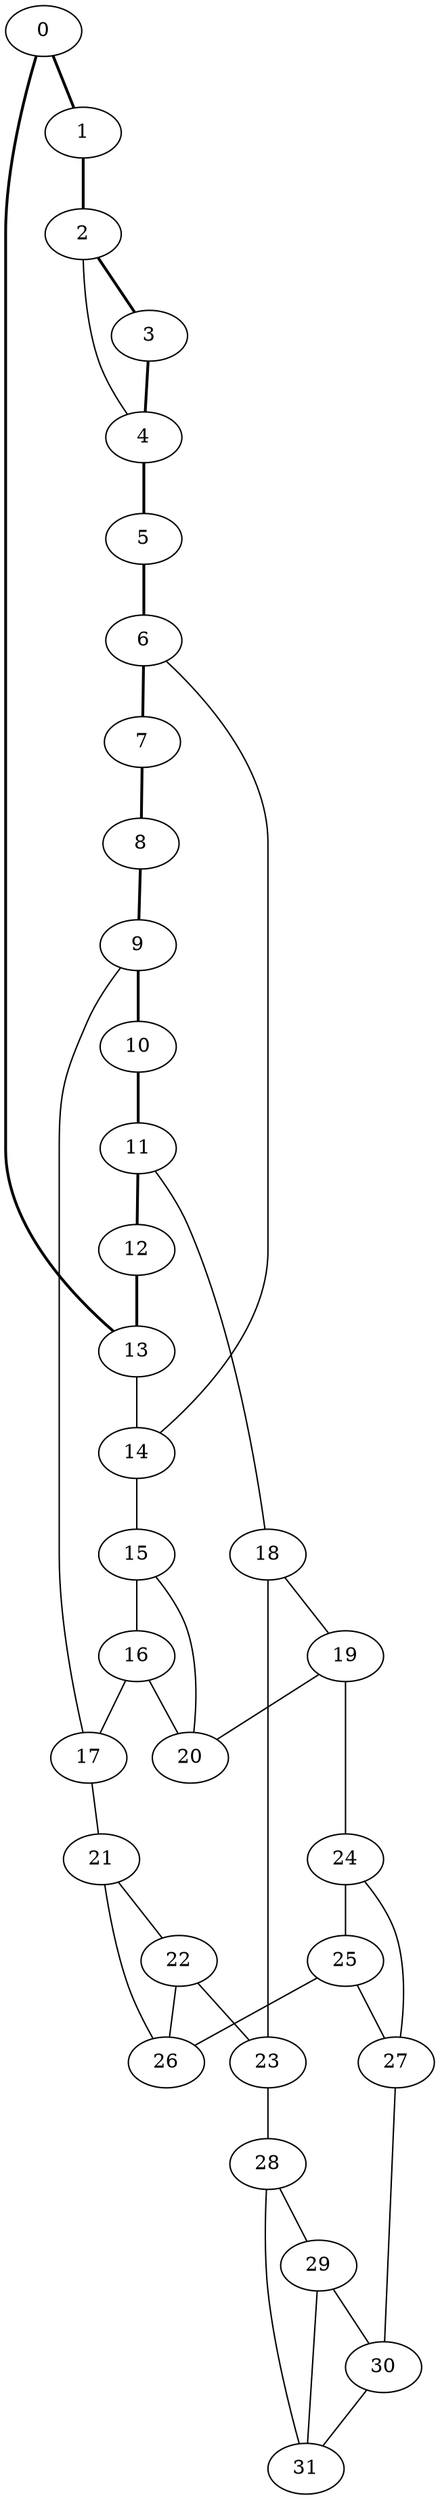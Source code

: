 //Inside of this graph isn't 3-connected
graph G {
0 [ pos = " 5.50,0.00!" ];
0 -- 1[style=bold];
0 -- 13[style=bold];
1 [ pos = " 4.96,2.39!" ];
1 -- 2[style=bold];
2 [ pos = " 3.43,4.30!" ];
2 -- 3[style=bold];
2 -- 4;
3 [ pos = " 1.22,5.36!" ];
3 -- 4[style=bold];
4 [ pos = " -1.22,5.36!" ];
4 -- 5[style=bold];
5 [ pos = " -3.43,4.30!" ];
5 -- 6[style=bold];
6 [ pos = " -4.96,2.39!" ];
6 -- 7[style=bold];
6 -- 14;
7 [ pos = " -5.50,0.00!" ];
7 -- 8[style=bold];
8 [ pos = " -4.96,-2.39!" ];
8 -- 9[style=bold];
9 [ pos = " -3.43,-4.30!" ];
9 -- 10[style=bold];
9 -- 17;
10 [ pos = " -1.22,-5.36!" ];
10 -- 11[style=bold];
11 [ pos = " 1.22,-5.36!" ];
11 -- 12[style=bold];
11 -- 18;
12 [ pos = " 3.43,-4.30!" ];
12 -- 13[style=bold];
13 [ pos = " 4.96,-2.39!" ];
13 -- 14;
14 -- 15;
15 -- 16;
15 -- 20;
16 -- 17;
16 -- 20;
17 -- 21;
18 -- 19;
18 -- 23;
19 -- 20;
19 -- 24;
21 -- 22;
21 -- 26;
22 -- 23;
22 -- 26;
23 -- 28;
24 -- 25;
24 -- 27;
25 -- 26;
25 -- 27;
27 -- 30;
28 -- 29;
28 -- 31;
29 -- 30;
29 -- 31;
30 -- 31;
}
